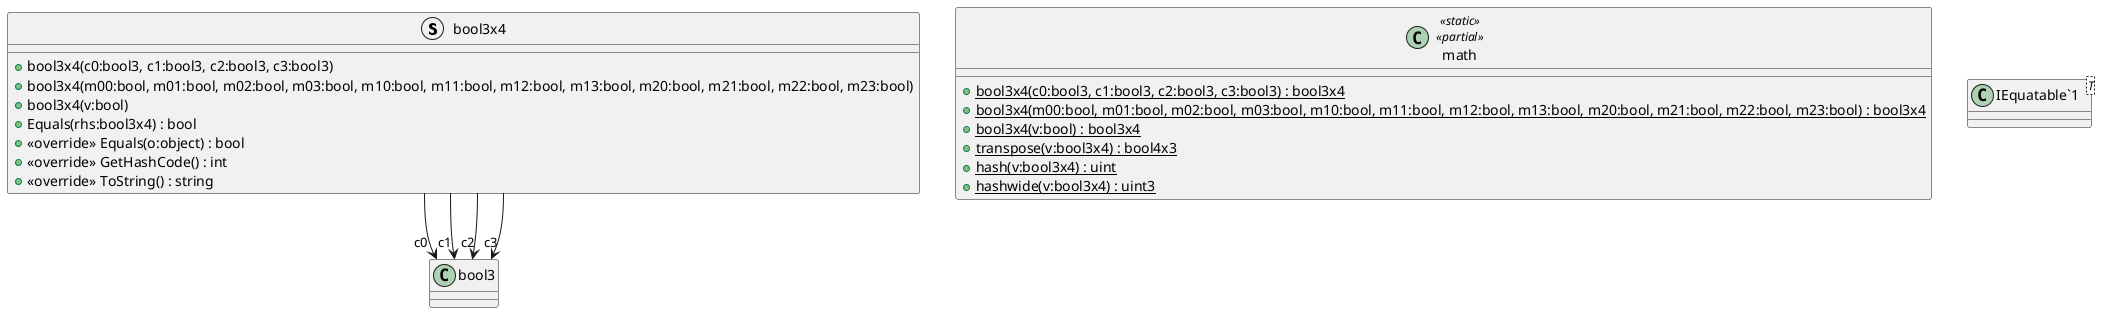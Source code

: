 @startuml
struct bool3x4 {
    + bool3x4(c0:bool3, c1:bool3, c2:bool3, c3:bool3)
    + bool3x4(m00:bool, m01:bool, m02:bool, m03:bool, m10:bool, m11:bool, m12:bool, m13:bool, m20:bool, m21:bool, m22:bool, m23:bool)
    + bool3x4(v:bool)
    + Equals(rhs:bool3x4) : bool
    + <<override>> Equals(o:object) : bool
    + <<override>> GetHashCode() : int
    + <<override>> ToString() : string
}
class math <<static>> <<partial>> {
    + {static} bool3x4(c0:bool3, c1:bool3, c2:bool3, c3:bool3) : bool3x4
    + {static} bool3x4(m00:bool, m01:bool, m02:bool, m03:bool, m10:bool, m11:bool, m12:bool, m13:bool, m20:bool, m21:bool, m22:bool, m23:bool) : bool3x4
    + {static} bool3x4(v:bool) : bool3x4
    + {static} transpose(v:bool3x4) : bool4x3
    + {static} hash(v:bool3x4) : uint
    + {static} hashwide(v:bool3x4) : uint3
}
class "IEquatable`1"<T> {
}
bool3x4 --> "c0" bool3
bool3x4 --> "c1" bool3
bool3x4 --> "c2" bool3
bool3x4 --> "c3" bool3
@enduml
